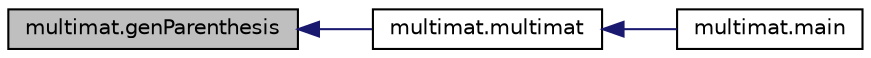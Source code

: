 digraph G
{
  edge [fontname="Helvetica",fontsize="10",labelfontname="Helvetica",labelfontsize="10"];
  node [fontname="Helvetica",fontsize="10",shape=record];
  rankdir="LR";
  Node1 [label="multimat.genParenthesis",height=0.2,width=0.4,color="black", fillcolor="grey75", style="filled" fontcolor="black"];
  Node1 -> Node2 [dir="back",color="midnightblue",fontsize="10",style="solid",fontname="Helvetica"];
  Node2 [label="multimat.multimat",height=0.2,width=0.4,color="black", fillcolor="white", style="filled",URL="$dd/dc8/classmultimat.html#a2c6764a88db29e40ee8e3fcae62624ab"];
  Node2 -> Node3 [dir="back",color="midnightblue",fontsize="10",style="solid",fontname="Helvetica"];
  Node3 [label="multimat.main",height=0.2,width=0.4,color="black", fillcolor="white", style="filled",URL="$dd/dc8/classmultimat.html#a0eae78cf845720d17410c4f2389b7401"];
}
